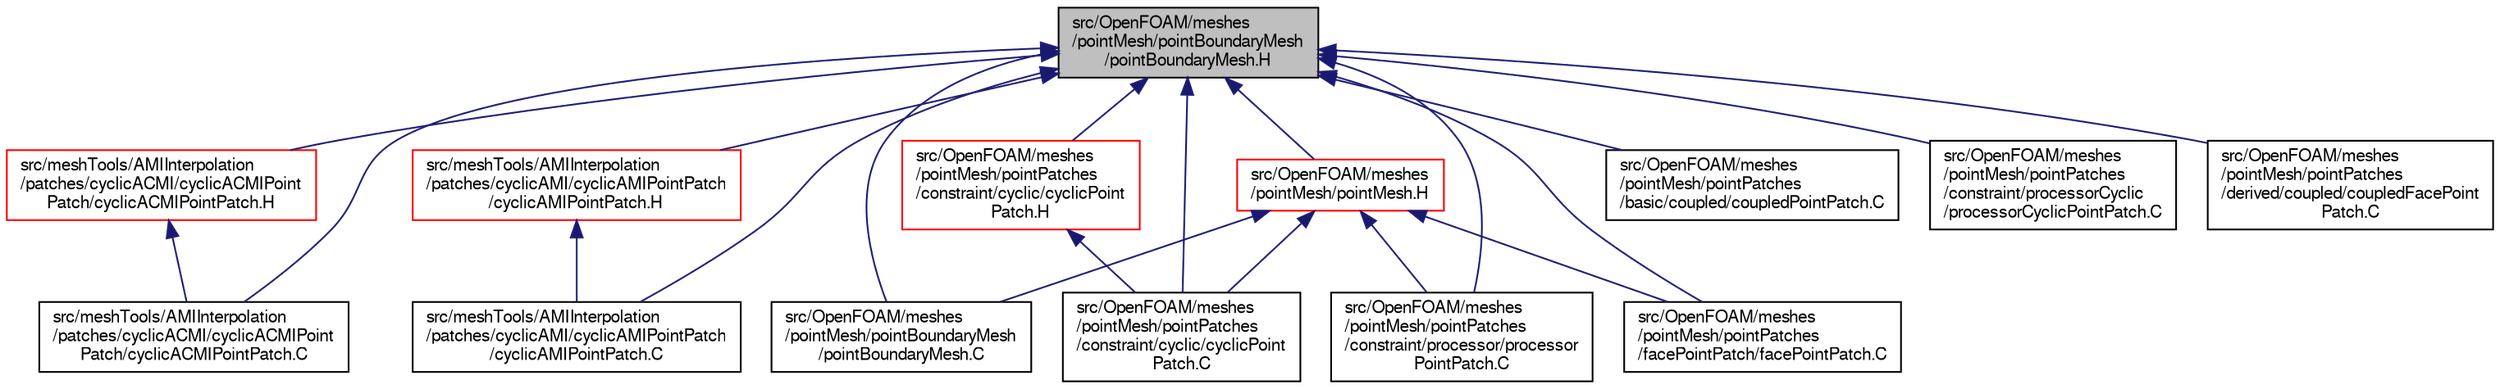 digraph "src/OpenFOAM/meshes/pointMesh/pointBoundaryMesh/pointBoundaryMesh.H"
{
  bgcolor="transparent";
  edge [fontname="FreeSans",fontsize="10",labelfontname="FreeSans",labelfontsize="10"];
  node [fontname="FreeSans",fontsize="10",shape=record];
  Node111 [label="src/OpenFOAM/meshes\l/pointMesh/pointBoundaryMesh\l/pointBoundaryMesh.H",height=0.2,width=0.4,color="black", fillcolor="grey75", style="filled", fontcolor="black"];
  Node111 -> Node112 [dir="back",color="midnightblue",fontsize="10",style="solid",fontname="FreeSans"];
  Node112 [label="src/meshTools/AMIInterpolation\l/patches/cyclicACMI/cyclicACMIPoint\lPatch/cyclicACMIPointPatch.H",height=0.2,width=0.4,color="red",URL="$a07343.html"];
  Node112 -> Node113 [dir="back",color="midnightblue",fontsize="10",style="solid",fontname="FreeSans"];
  Node113 [label="src/meshTools/AMIInterpolation\l/patches/cyclicACMI/cyclicACMIPoint\lPatch/cyclicACMIPointPatch.C",height=0.2,width=0.4,color="black",URL="$a07340.html"];
  Node111 -> Node113 [dir="back",color="midnightblue",fontsize="10",style="solid",fontname="FreeSans"];
  Node111 -> Node118 [dir="back",color="midnightblue",fontsize="10",style="solid",fontname="FreeSans"];
  Node118 [label="src/meshTools/AMIInterpolation\l/patches/cyclicAMI/cyclicAMIPointPatch\l/cyclicAMIPointPatch.H",height=0.2,width=0.4,color="red",URL="$a07385.html"];
  Node118 -> Node119 [dir="back",color="midnightblue",fontsize="10",style="solid",fontname="FreeSans"];
  Node119 [label="src/meshTools/AMIInterpolation\l/patches/cyclicAMI/cyclicAMIPointPatch\l/cyclicAMIPointPatch.C",height=0.2,width=0.4,color="black",URL="$a07382.html"];
  Node111 -> Node119 [dir="back",color="midnightblue",fontsize="10",style="solid",fontname="FreeSans"];
  Node111 -> Node124 [dir="back",color="midnightblue",fontsize="10",style="solid",fontname="FreeSans"];
  Node124 [label="src/OpenFOAM/meshes\l/pointMesh/pointBoundaryMesh\l/pointBoundaryMesh.C",height=0.2,width=0.4,color="black",URL="$a11390.html"];
  Node111 -> Node125 [dir="back",color="midnightblue",fontsize="10",style="solid",fontname="FreeSans"];
  Node125 [label="src/OpenFOAM/meshes\l/pointMesh/pointMesh.H",height=0.2,width=0.4,color="red",URL="$a11399.html"];
  Node125 -> Node124 [dir="back",color="midnightblue",fontsize="10",style="solid",fontname="FreeSans"];
  Node125 -> Node424 [dir="back",color="midnightblue",fontsize="10",style="solid",fontname="FreeSans"];
  Node424 [label="src/OpenFOAM/meshes\l/pointMesh/pointPatches\l/constraint/cyclic/cyclicPoint\lPatch.C",height=0.2,width=0.4,color="black",URL="$a11435.html"];
  Node125 -> Node425 [dir="back",color="midnightblue",fontsize="10",style="solid",fontname="FreeSans"];
  Node425 [label="src/OpenFOAM/meshes\l/pointMesh/pointPatches\l/constraint/processor/processor\lPointPatch.C",height=0.2,width=0.4,color="black",URL="$a11459.html"];
  Node125 -> Node426 [dir="back",color="midnightblue",fontsize="10",style="solid",fontname="FreeSans"];
  Node426 [label="src/OpenFOAM/meshes\l/pointMesh/pointPatches\l/facePointPatch/facePointPatch.C",height=0.2,width=0.4,color="black",URL="$a11501.html"];
  Node111 -> Node431 [dir="back",color="midnightblue",fontsize="10",style="solid",fontname="FreeSans"];
  Node431 [label="src/OpenFOAM/meshes\l/pointMesh/pointPatches\l/basic/coupled/coupledPointPatch.C",height=0.2,width=0.4,color="black",URL="$a11423.html"];
  Node111 -> Node432 [dir="back",color="midnightblue",fontsize="10",style="solid",fontname="FreeSans"];
  Node432 [label="src/OpenFOAM/meshes\l/pointMesh/pointPatches\l/constraint/cyclic/cyclicPoint\lPatch.H",height=0.2,width=0.4,color="red",URL="$a11438.html"];
  Node432 -> Node424 [dir="back",color="midnightblue",fontsize="10",style="solid",fontname="FreeSans"];
  Node111 -> Node424 [dir="back",color="midnightblue",fontsize="10",style="solid",fontname="FreeSans"];
  Node111 -> Node425 [dir="back",color="midnightblue",fontsize="10",style="solid",fontname="FreeSans"];
  Node111 -> Node448 [dir="back",color="midnightblue",fontsize="10",style="solid",fontname="FreeSans"];
  Node448 [label="src/OpenFOAM/meshes\l/pointMesh/pointPatches\l/constraint/processorCyclic\l/processorCyclicPointPatch.C",height=0.2,width=0.4,color="black",URL="$a11465.html"];
  Node111 -> Node449 [dir="back",color="midnightblue",fontsize="10",style="solid",fontname="FreeSans"];
  Node449 [label="src/OpenFOAM/meshes\l/pointMesh/pointPatches\l/derived/coupled/coupledFacePoint\lPatch.C",height=0.2,width=0.4,color="black",URL="$a11489.html"];
  Node111 -> Node426 [dir="back",color="midnightblue",fontsize="10",style="solid",fontname="FreeSans"];
}
